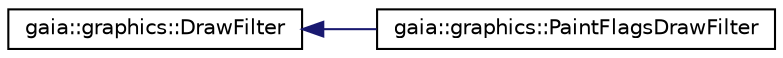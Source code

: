 digraph G
{
  edge [fontname="Helvetica",fontsize="10",labelfontname="Helvetica",labelfontsize="10"];
  node [fontname="Helvetica",fontsize="10",shape=record];
  rankdir=LR;
  Node1 [label="gaia::graphics::DrawFilter",height=0.2,width=0.4,color="black", fillcolor="white", style="filled",URL="$dd/d91/classgaia_1_1graphics_1_1_draw_filter.html",tooltip="The base class for DrawFilters."];
  Node1 -> Node2 [dir=back,color="midnightblue",fontsize="10",style="solid",fontname="Helvetica"];
  Node2 [label="gaia::graphics::PaintFlagsDrawFilter",height=0.2,width=0.4,color="black", fillcolor="white", style="filled",URL="$d3/d1e/classgaia_1_1graphics_1_1_paint_flags_draw_filter.html",tooltip="Subclass of DrawFilter that affects every paint by first clearing the specified clearBits in the pain..."];
}
